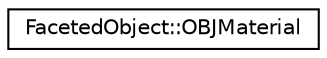 digraph "Graphical Class Hierarchy"
{
 // LATEX_PDF_SIZE
  edge [fontname="Helvetica",fontsize="10",labelfontname="Helvetica",labelfontsize="10"];
  node [fontname="Helvetica",fontsize="10",shape=record];
  rankdir="LR";
  Node0 [label="FacetedObject::OBJMaterial",height=0.2,width=0.4,color="black", fillcolor="white", style="filled",URL="$structFacetedObject_1_1OBJMaterial.html",tooltip=" "];
}
